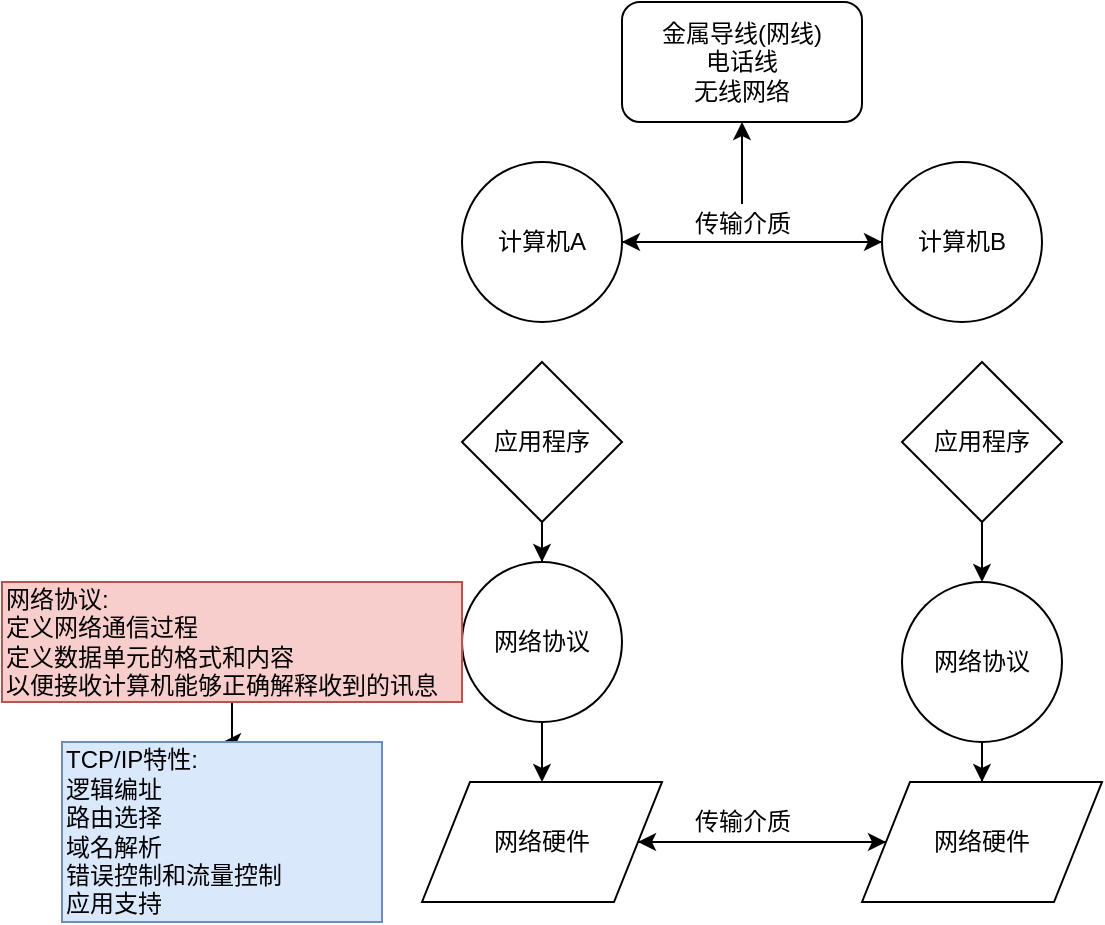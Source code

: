 <mxfile version="12.4.3" type="github" pages="1"><diagram id="-HcEdCnNv1vFEBofj0wJ" name="Page-1"><mxGraphModel dx="942" dy="582" grid="1" gridSize="10" guides="1" tooltips="1" connect="1" arrows="1" fold="1" page="1" pageScale="1" pageWidth="827" pageHeight="1169" math="0" shadow="0"><root><mxCell id="0"/><mxCell id="1" parent="0"/><mxCell id="AQWfhN3zrh3Kat8lIzcX-6" value="" style="edgeStyle=orthogonalEdgeStyle;rounded=0;orthogonalLoop=1;jettySize=auto;html=1;" edge="1" parent="1" source="AQWfhN3zrh3Kat8lIzcX-3" target="AQWfhN3zrh3Kat8lIzcX-4"><mxGeometry relative="1" as="geometry"><mxPoint x="400" y="140" as="targetPoint"/></mxGeometry></mxCell><mxCell id="AQWfhN3zrh3Kat8lIzcX-3" value="计算机A" style="ellipse;whiteSpace=wrap;html=1;aspect=fixed;" vertex="1" parent="1"><mxGeometry x="240" y="100" width="80" height="80" as="geometry"/></mxCell><mxCell id="AQWfhN3zrh3Kat8lIzcX-7" style="edgeStyle=orthogonalEdgeStyle;rounded=0;orthogonalLoop=1;jettySize=auto;html=1;entryX=1;entryY=0.5;entryDx=0;entryDy=0;" edge="1" parent="1" source="AQWfhN3zrh3Kat8lIzcX-4" target="AQWfhN3zrh3Kat8lIzcX-3"><mxGeometry relative="1" as="geometry"/></mxCell><mxCell id="AQWfhN3zrh3Kat8lIzcX-4" value="&lt;span style=&quot;white-space: normal&quot;&gt;计算机B&lt;/span&gt;" style="ellipse;whiteSpace=wrap;html=1;aspect=fixed;" vertex="1" parent="1"><mxGeometry x="450" y="100" width="80" height="80" as="geometry"/></mxCell><mxCell id="AQWfhN3zrh3Kat8lIzcX-14" value="" style="edgeStyle=orthogonalEdgeStyle;rounded=0;orthogonalLoop=1;jettySize=auto;html=1;" edge="1" parent="1" source="AQWfhN3zrh3Kat8lIzcX-8" target="AQWfhN3zrh3Kat8lIzcX-11"><mxGeometry relative="1" as="geometry"/></mxCell><mxCell id="AQWfhN3zrh3Kat8lIzcX-8" value="传输介质" style="text;html=1;align=center;verticalAlign=middle;resizable=0;points=[];;autosize=1;" vertex="1" parent="1"><mxGeometry x="350" y="121" width="60" height="20" as="geometry"/></mxCell><mxCell id="AQWfhN3zrh3Kat8lIzcX-11" value="金属导线(网线)&lt;br&gt;电话线&lt;br&gt;无线网络" style="rounded=1;whiteSpace=wrap;html=1;" vertex="1" parent="1"><mxGeometry x="320" y="20" width="120" height="60" as="geometry"/></mxCell><mxCell id="AQWfhN3zrh3Kat8lIzcX-24" value="" style="edgeStyle=orthogonalEdgeStyle;rounded=0;orthogonalLoop=1;jettySize=auto;html=1;" edge="1" parent="1" source="AQWfhN3zrh3Kat8lIzcX-17" target="AQWfhN3zrh3Kat8lIzcX-19"><mxGeometry relative="1" as="geometry"/></mxCell><mxCell id="AQWfhN3zrh3Kat8lIzcX-17" value="应用程序" style="rhombus;whiteSpace=wrap;html=1;" vertex="1" parent="1"><mxGeometry x="240" y="200" width="80" height="80" as="geometry"/></mxCell><mxCell id="AQWfhN3zrh3Kat8lIzcX-23" value="" style="edgeStyle=orthogonalEdgeStyle;rounded=0;orthogonalLoop=1;jettySize=auto;html=1;" edge="1" parent="1" source="AQWfhN3zrh3Kat8lIzcX-18" target="AQWfhN3zrh3Kat8lIzcX-20"><mxGeometry relative="1" as="geometry"/></mxCell><mxCell id="AQWfhN3zrh3Kat8lIzcX-18" value="&lt;span style=&quot;white-space: normal&quot;&gt;应用程序&lt;/span&gt;" style="rhombus;whiteSpace=wrap;html=1;" vertex="1" parent="1"><mxGeometry x="460" y="200" width="80" height="80" as="geometry"/></mxCell><mxCell id="AQWfhN3zrh3Kat8lIzcX-25" value="" style="edgeStyle=orthogonalEdgeStyle;rounded=0;orthogonalLoop=1;jettySize=auto;html=1;" edge="1" parent="1" source="AQWfhN3zrh3Kat8lIzcX-19" target="AQWfhN3zrh3Kat8lIzcX-21"><mxGeometry relative="1" as="geometry"/></mxCell><mxCell id="AQWfhN3zrh3Kat8lIzcX-19" value="网络协议" style="ellipse;whiteSpace=wrap;html=1;aspect=fixed;" vertex="1" parent="1"><mxGeometry x="240" y="300" width="80" height="80" as="geometry"/></mxCell><mxCell id="AQWfhN3zrh3Kat8lIzcX-26" value="" style="edgeStyle=orthogonalEdgeStyle;rounded=0;orthogonalLoop=1;jettySize=auto;html=1;" edge="1" parent="1" source="AQWfhN3zrh3Kat8lIzcX-20" target="AQWfhN3zrh3Kat8lIzcX-22"><mxGeometry relative="1" as="geometry"/></mxCell><mxCell id="AQWfhN3zrh3Kat8lIzcX-20" value="&lt;span style=&quot;white-space: normal&quot;&gt;网络协议&lt;/span&gt;" style="ellipse;whiteSpace=wrap;html=1;aspect=fixed;" vertex="1" parent="1"><mxGeometry x="460" y="310" width="80" height="80" as="geometry"/></mxCell><mxCell id="AQWfhN3zrh3Kat8lIzcX-27" style="edgeStyle=orthogonalEdgeStyle;rounded=0;orthogonalLoop=1;jettySize=auto;html=1;entryX=0;entryY=0.5;entryDx=0;entryDy=0;" edge="1" parent="1" source="AQWfhN3zrh3Kat8lIzcX-21" target="AQWfhN3zrh3Kat8lIzcX-22"><mxGeometry relative="1" as="geometry"/></mxCell><mxCell id="AQWfhN3zrh3Kat8lIzcX-21" value="网络硬件" style="shape=parallelogram;perimeter=parallelogramPerimeter;whiteSpace=wrap;html=1;" vertex="1" parent="1"><mxGeometry x="220" y="410" width="120" height="60" as="geometry"/></mxCell><mxCell id="AQWfhN3zrh3Kat8lIzcX-28" style="edgeStyle=orthogonalEdgeStyle;rounded=0;orthogonalLoop=1;jettySize=auto;html=1;" edge="1" parent="1" source="AQWfhN3zrh3Kat8lIzcX-22" target="AQWfhN3zrh3Kat8lIzcX-21"><mxGeometry relative="1" as="geometry"/></mxCell><mxCell id="AQWfhN3zrh3Kat8lIzcX-22" value="&lt;span style=&quot;white-space: normal&quot;&gt;网络硬件&lt;/span&gt;" style="shape=parallelogram;perimeter=parallelogramPerimeter;whiteSpace=wrap;html=1;" vertex="1" parent="1"><mxGeometry x="440" y="410" width="120" height="60" as="geometry"/></mxCell><mxCell id="AQWfhN3zrh3Kat8lIzcX-29" value="传输介质" style="text;html=1;align=center;verticalAlign=middle;resizable=0;points=[];;autosize=1;" vertex="1" parent="1"><mxGeometry x="350" y="420" width="60" height="20" as="geometry"/></mxCell><mxCell id="AQWfhN3zrh3Kat8lIzcX-46" style="edgeStyle=orthogonalEdgeStyle;rounded=0;orthogonalLoop=1;jettySize=auto;html=1;" edge="1" parent="1" source="AQWfhN3zrh3Kat8lIzcX-30"><mxGeometry relative="1" as="geometry"><mxPoint x="120" y="390" as="targetPoint"/></mxGeometry></mxCell><mxCell id="AQWfhN3zrh3Kat8lIzcX-30" value="网络协议:&lt;br&gt;定义网络通信过程&lt;br&gt;定义数据单元的格式和内容&lt;br&gt;以便接收计算机能够正确解释收到的讯息" style="text;html=1;align=left;verticalAlign=middle;resizable=0;points=[];;autosize=1;fillColor=#f8cecc;strokeColor=#b85450;" vertex="1" parent="1"><mxGeometry x="10" y="310" width="230" height="60" as="geometry"/></mxCell><mxCell id="AQWfhN3zrh3Kat8lIzcX-47" value="TCP/IP特性:&lt;br&gt;逻辑编址&lt;br&gt;路由选择&lt;br&gt;域名解析&lt;br&gt;错误控制和流量控制&lt;br&gt;应用支持" style="rounded=0;whiteSpace=wrap;html=1;align=left;fillColor=#dae8fc;strokeColor=#6c8ebf;" vertex="1" parent="1"><mxGeometry x="40" y="390" width="160" height="90" as="geometry"/></mxCell></root></mxGraphModel></diagram></mxfile>